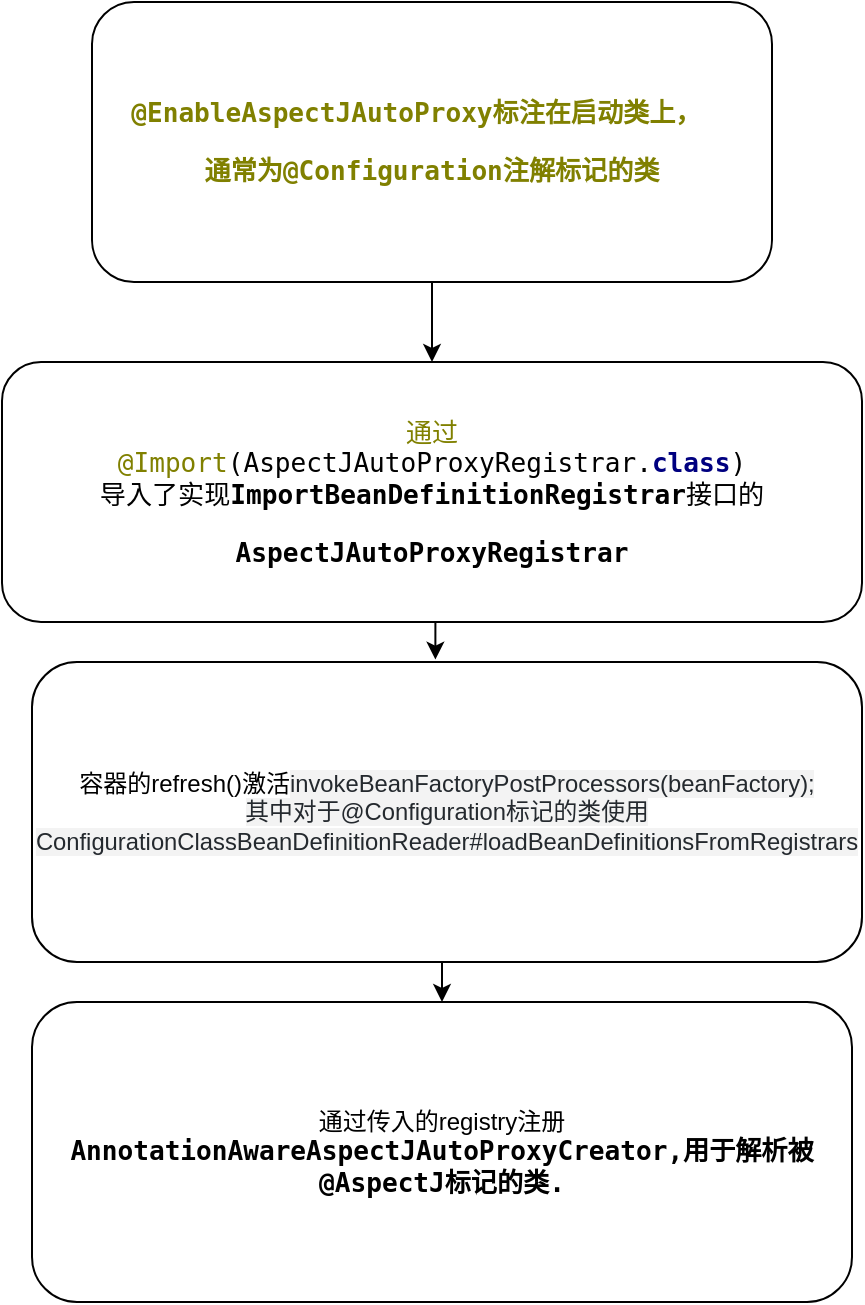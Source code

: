 <mxfile version="14.1.8" type="device"><diagram id="wORDP8lYsfxjgZ6xZAvA" name="第 1 页"><mxGraphModel dx="1278" dy="641" grid="1" gridSize="10" guides="1" tooltips="1" connect="1" arrows="1" fold="1" page="1" pageScale="1" pageWidth="850" pageHeight="1100" math="0" shadow="0"><root><mxCell id="0"/><mxCell id="1" parent="0"/><mxCell id="k8ilfKRb4c0l-yYy2H-E-4" style="edgeStyle=orthogonalEdgeStyle;rounded=0;orthogonalLoop=1;jettySize=auto;html=1;exitX=0.5;exitY=1;exitDx=0;exitDy=0;" edge="1" parent="1" source="k8ilfKRb4c0l-yYy2H-E-2" target="k8ilfKRb4c0l-yYy2H-E-3"><mxGeometry relative="1" as="geometry"/></mxCell><mxCell id="k8ilfKRb4c0l-yYy2H-E-2" value="&lt;pre style=&quot;background-color: rgb(255 , 255 , 255) ; font-family: &amp;#34;jetbrains mono&amp;#34; , monospace ; font-size: 9.8pt&quot;&gt;&lt;span style=&quot;color: #808000&quot;&gt;&lt;b&gt;@EnableAspectJAutoProxy标注在启动类上，  &lt;/b&gt;&lt;/span&gt;&lt;/pre&gt;&lt;pre style=&quot;background-color: rgb(255 , 255 , 255) ; font-family: &amp;#34;jetbrains mono&amp;#34; , monospace ; font-size: 9.8pt&quot;&gt;&lt;span style=&quot;color: #808000&quot;&gt;&lt;b&gt;通常为@Configuration注解标记的类&lt;/b&gt;&lt;/span&gt;&lt;/pre&gt;" style="rounded=1;whiteSpace=wrap;html=1;" vertex="1" parent="1"><mxGeometry x="240" y="10" width="340" height="140" as="geometry"/></mxCell><mxCell id="k8ilfKRb4c0l-yYy2H-E-7" style="edgeStyle=orthogonalEdgeStyle;rounded=0;orthogonalLoop=1;jettySize=auto;html=1;exitX=0.5;exitY=1;exitDx=0;exitDy=0;entryX=0.486;entryY=-0.008;entryDx=0;entryDy=0;entryPerimeter=0;" edge="1" parent="1" source="k8ilfKRb4c0l-yYy2H-E-3" target="k8ilfKRb4c0l-yYy2H-E-6"><mxGeometry relative="1" as="geometry"/></mxCell><mxCell id="k8ilfKRb4c0l-yYy2H-E-3" value="&lt;pre style=&quot;background-color: rgb(255 , 255 , 255) ; font-family: &amp;#34;jetbrains mono&amp;#34; , monospace ; font-size: 9.8pt&quot;&gt;&lt;span style=&quot;color: #808000&quot;&gt;通过&lt;br&gt;&lt;/span&gt;&lt;span style=&quot;color: #808000&quot;&gt;@Import&lt;/span&gt;(AspectJAutoProxyRegistrar.&lt;span style=&quot;color: #000080 ; font-weight: bold&quot;&gt;class&lt;/span&gt;)&lt;br&gt;导入了实现&lt;b&gt;ImportBeanDefinitionRegistrar&lt;/b&gt;接口的&lt;/pre&gt;&lt;pre style=&quot;background-color: rgb(255 , 255 , 255) ; font-family: &amp;#34;jetbrains mono&amp;#34; , monospace ; font-size: 9.8pt&quot;&gt;&lt;b&gt;AspectJAutoProxyRegistrar&lt;/b&gt;&lt;/pre&gt;" style="rounded=1;whiteSpace=wrap;html=1;" vertex="1" parent="1"><mxGeometry x="195" y="190" width="430" height="130" as="geometry"/></mxCell><mxCell id="k8ilfKRb4c0l-yYy2H-E-5" value="通过传入的registry注册&lt;span style=&quot;background-color: rgb(255 , 255 , 255) ; font-family: &amp;#34;jetbrains mono&amp;#34; , monospace ; font-size: 9.8pt&quot;&gt;&lt;b&gt;AnnotationAwareAspectJAutoProxyCreator,用于解析被@AspectJ标记的类.&lt;/b&gt;&lt;/span&gt;" style="rounded=1;whiteSpace=wrap;html=1;" vertex="1" parent="1"><mxGeometry x="210" y="510" width="410" height="150" as="geometry"/></mxCell><mxCell id="k8ilfKRb4c0l-yYy2H-E-8" style="edgeStyle=orthogonalEdgeStyle;rounded=0;orthogonalLoop=1;jettySize=auto;html=1;exitX=0.5;exitY=1;exitDx=0;exitDy=0;entryX=0.5;entryY=0;entryDx=0;entryDy=0;" edge="1" parent="1" source="k8ilfKRb4c0l-yYy2H-E-6" target="k8ilfKRb4c0l-yYy2H-E-5"><mxGeometry relative="1" as="geometry"/></mxCell><mxCell id="k8ilfKRb4c0l-yYy2H-E-6" value="容器的refresh()激活&lt;span style=&quot;color: rgb(36 , 41 , 46) ; font-family: , &amp;#34;consolas&amp;#34; , &amp;#34;liberation mono&amp;#34; , &amp;#34;menlo&amp;#34; , &amp;#34;courier&amp;#34; , monospace ; font-size: 11.9px ; text-align: left ; background-color: rgba(27 , 31 , 35 , 0.05)&quot;&gt;invokeBeanFactoryPostProcessors(beanFactory);&lt;br&gt;其中对于@Configuration标记的类使用&lt;br&gt;&lt;/span&gt;&lt;span style=&quot;color: rgb(36 , 41 , 46) ; font-family: , &amp;#34;consolas&amp;#34; , &amp;#34;liberation mono&amp;#34; , &amp;#34;menlo&amp;#34; , &amp;#34;courier&amp;#34; , monospace ; font-size: 11.9px ; text-align: left ; background-color: rgba(27 , 31 , 35 , 0.05)&quot;&gt;ConfigurationClassBeanDefinitionReader#&lt;/span&gt;&lt;span style=&quot;color: rgb(36 , 41 , 46) ; font-family: , &amp;#34;consolas&amp;#34; , &amp;#34;liberation mono&amp;#34; , &amp;#34;menlo&amp;#34; , &amp;#34;courier&amp;#34; , monospace ; font-size: 11.9px ; text-align: left ; background-color: rgba(27 , 31 , 35 , 0.05)&quot;&gt;loadBeanDefinitionsFromRegistrars&lt;/span&gt;&lt;span style=&quot;color: rgb(36 , 41 , 46) ; font-family: , &amp;#34;consolas&amp;#34; , &amp;#34;liberation mono&amp;#34; , &amp;#34;menlo&amp;#34; , &amp;#34;courier&amp;#34; , monospace ; font-size: 11.9px ; text-align: left ; background-color: rgba(27 , 31 , 35 , 0.05)&quot;&gt;&lt;br&gt;&lt;/span&gt;" style="rounded=1;whiteSpace=wrap;html=1;" vertex="1" parent="1"><mxGeometry x="210" y="340" width="415" height="150" as="geometry"/></mxCell></root></mxGraphModel></diagram></mxfile>